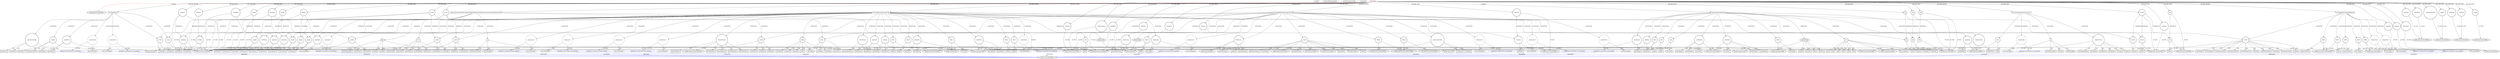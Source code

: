 digraph {
baseInfo[graphId=4923,category="extension_graph",isAnonymous=false,possibleRelation=true]
frameworkRelatedTypesInfo[0="javafx.application.Application"]
possibleCollaborationsInfo[0="4923~CLIENT_METHOD_DECLARATION-INSTANTIATION-~javafx.application.Application ~javafx.event.EventHandler ~false~true"]
locationInfo[projectName="zvakanaka-bitbit",filePath="/zvakanaka-bitbit/bitbit-master/src/bitbit/BitBit.java",contextSignature="BitBit",graphId="4923"]
0[label="bitbit.BitBit",vertexType="ROOT_CLIENT_CLASS_DECLARATION",isFrameworkType=false,color=red]
1[label="javafx.application.Application",vertexType="FRAMEWORK_CLASS_TYPE",isFrameworkType=true,peripheries=2]
2[label="clearAll",vertexType="FIELD_DECLARATION",isFrameworkType=true,peripheries=2,shape=circle]
3[label="javafx.scene.control.MenuItem",vertexType="FRAMEWORK_CLASS_TYPE",isFrameworkType=true,peripheries=2]
4[label="colorBlocks",vertexType="FIELD_DECLARATION",isFrameworkType=true,peripheries=2,shape=circle]
5[label="javafx.scene.control.ListView",vertexType="FRAMEWORK_CLASS_TYPE",isFrameworkType=true,peripheries=2]
6[label="colorFlow",vertexType="FIELD_DECLARATION",isFrameworkType=true,peripheries=2,shape=circle]
7[label="javafx.scene.layout.FlowPane",vertexType="FRAMEWORK_CLASS_TYPE",isFrameworkType=true,peripheries=2]
8[label="colorSPane",vertexType="FIELD_DECLARATION",isFrameworkType=true,peripheries=2,shape=circle]
9[label="javafx.scene.control.ScrollPane",vertexType="FRAMEWORK_CLASS_TYPE",isFrameworkType=true,peripheries=2]
10[label="colorsList",vertexType="FIELD_DECLARATION",isFrameworkType=true,peripheries=2,shape=circle]
11[label="javafx.collections.ObservableList",vertexType="FRAMEWORK_INTERFACE_TYPE",isFrameworkType=true,peripheries=2]
12[label="edit",vertexType="FIELD_DECLARATION",isFrameworkType=true,peripheries=2,shape=circle]
13[label="javafx.scene.control.Menu",vertexType="FRAMEWORK_CLASS_TYPE",isFrameworkType=true,peripheries=2]
14[label="exitApp",vertexType="FIELD_DECLARATION",isFrameworkType=true,peripheries=2,shape=circle]
16[label="file",vertexType="FIELD_DECLARATION",isFrameworkType=true,peripheries=2,shape=circle]
18[label="generateColorTable",vertexType="FIELD_DECLARATION",isFrameworkType=true,peripheries=2,shape=circle]
19[label="javafx.scene.control.Button",vertexType="FRAMEWORK_CLASS_TYPE",isFrameworkType=true,peripheries=2]
20[label="help",vertexType="FIELD_DECLARATION",isFrameworkType=true,peripheries=2,shape=circle]
22[label="imageCtLbl",vertexType="FIELD_DECLARATION",isFrameworkType=true,peripheries=2,shape=circle]
23[label="javafx.scene.control.Label",vertexType="FRAMEWORK_CLASS_TYPE",isFrameworkType=true,peripheries=2]
24[label="imageView",vertexType="FIELD_DECLARATION",isFrameworkType=true,peripheries=2,shape=circle]
25[label="javafx.scene.layout.VBox",vertexType="FRAMEWORK_CLASS_TYPE",isFrameworkType=true,peripheries=2]
26[label="listView",vertexType="FIELD_DECLARATION",isFrameworkType=true,peripheries=2,shape=circle]
28[label="mainMenu",vertexType="FIELD_DECLARATION",isFrameworkType=true,peripheries=2,shape=circle]
29[label="javafx.scene.control.MenuBar",vertexType="FRAMEWORK_CLASS_TYPE",isFrameworkType=true,peripheries=2]
30[label="openFile",vertexType="FIELD_DECLARATION",isFrameworkType=true,peripheries=2,shape=circle]
32[label="openFolder",vertexType="FIELD_DECLARATION",isFrameworkType=true,peripheries=2,shape=circle]
34[label="rightPane",vertexType="FIELD_DECLARATION",isFrameworkType=true,peripheries=2,shape=circle]
36[label="root",vertexType="FIELD_DECLARATION",isFrameworkType=true,peripheries=2,shape=circle]
37[label="javafx.scene.layout.BorderPane",vertexType="FRAMEWORK_CLASS_TYPE",isFrameworkType=true,peripheries=2]
38[label="saveAll",vertexType="FIELD_DECLARATION",isFrameworkType=true,peripheries=2,shape=circle]
40[label="saveAs",vertexType="FIELD_DECLARATION",isFrameworkType=true,peripheries=2,shape=circle]
42[label="showHelp",vertexType="FIELD_DECLARATION",isFrameworkType=true,peripheries=2,shape=circle]
44[label="swapBtn",vertexType="FIELD_DECLARATION",isFrameworkType=true,peripheries=2,shape=circle]
46[label="swapColorsFlow",vertexType="FIELD_DECLARATION",isFrameworkType=true,peripheries=2,shape=circle]
48[label="swapMenu",vertexType="FIELD_DECLARATION",isFrameworkType=true,peripheries=2,shape=circle]
50[label="swapSpots",vertexType="FIELD_DECLARATION",isFrameworkType=true,peripheries=2,shape=circle]
52[label="thumbsList",vertexType="FIELD_DECLARATION",isFrameworkType=true,peripheries=2,shape=circle]
54[label="toolBar",vertexType="FIELD_DECLARATION",isFrameworkType=true,peripheries=2,shape=circle]
55[label="javafx.scene.control.ToolBar",vertexType="FRAMEWORK_CLASS_TYPE",isFrameworkType=true,peripheries=2]
56[label="topContainer",vertexType="FIELD_DECLARATION",isFrameworkType=true,peripheries=2,shape=circle]
58[label="unifiedFlow",vertexType="FIELD_DECLARATION",isFrameworkType=true,peripheries=2,shape=circle]
60[label="unifiedLbl",vertexType="FIELD_DECLARATION",isFrameworkType=true,peripheries=2,shape=circle]
62[label="unifiedSPane",vertexType="FIELD_DECLARATION",isFrameworkType=true,peripheries=2,shape=circle]
64[label="visitWebsite",vertexType="FIELD_DECLARATION",isFrameworkType=true,peripheries=2,shape=circle]
66[label="void start(javafx.stage.Stage)",vertexType="OVERRIDING_METHOD_DECLARATION",isFrameworkType=false,shape=box]
67[label="primaryStage",vertexType="PARAMETER_DECLARATION",isFrameworkType=true,peripheries=2]
68[label="javafx.stage.Stage",vertexType="FRAMEWORK_CLASS_TYPE",isFrameworkType=true,peripheries=2]
70[label="grid",vertexType="VARIABLE_EXPRESION",isFrameworkType=true,peripheries=2,shape=circle]
71[label="javafx.scene.layout.GridPane",vertexType="FRAMEWORK_CLASS_TYPE",isFrameworkType=true,peripheries=2]
69[label="new GridPane()",vertexType="CONSTRUCTOR_CALL",isFrameworkType=true,peripheries=2]
73[label="scene",vertexType="VARIABLE_EXPRESION",isFrameworkType=true,peripheries=2,shape=circle]
74[label="javafx.scene.Scene",vertexType="FRAMEWORK_CLASS_TYPE",isFrameworkType=true,peripheries=2]
72[label="new Scene()",vertexType="CONSTRUCTOR_CALL",isFrameworkType=true,peripheries=2]
75[label="VAR2",vertexType="VARIABLE_EXPRESION",isFrameworkType=true,peripheries=2,shape=circle]
76[label="addAll()",vertexType="INSIDE_CALL",isFrameworkType=true,peripheries=2,shape=box]
78[label="topContainer",vertexType="VARIABLE_EXPRESION",isFrameworkType=true,peripheries=2,shape=circle]
80[label="javafx.scene.layout.Pane",vertexType="FRAMEWORK_CLASS_TYPE",isFrameworkType=true,peripheries=2]
79[label="getChildren()",vertexType="INSIDE_CALL",isFrameworkType=true,peripheries=2,shape=box]
81[label="root",vertexType="VARIABLE_EXPRESION",isFrameworkType=true,peripheries=2,shape=circle]
82[label="setTop()",vertexType="INSIDE_CALL",isFrameworkType=true,peripheries=2,shape=box]
84[label="imageView",vertexType="VARIABLE_EXPRESION",isFrameworkType=true,peripheries=2,shape=circle]
86[label="javafx.scene.layout.Region",vertexType="FRAMEWORK_CLASS_TYPE",isFrameworkType=true,peripheries=2]
85[label="setMinWidth()",vertexType="INSIDE_CALL",isFrameworkType=true,peripheries=2,shape=box]
87[label="colorSPane",vertexType="VARIABLE_EXPRESION",isFrameworkType=true,peripheries=2,shape=circle]
89[label="javafx.scene.control.Control",vertexType="FRAMEWORK_CLASS_TYPE",isFrameworkType=true,peripheries=2]
88[label="setMaxHeight()",vertexType="INSIDE_CALL",isFrameworkType=true,peripheries=2,shape=box]
90[label="unifiedSPane",vertexType="VARIABLE_EXPRESION",isFrameworkType=true,peripheries=2,shape=circle]
91[label="setMaxHeight()",vertexType="INSIDE_CALL",isFrameworkType=true,peripheries=2,shape=box]
94[label="setMinHeight()",vertexType="INSIDE_CALL",isFrameworkType=true,peripheries=2,shape=box]
96[label="setMinHeight()",vertexType="INSIDE_CALL",isFrameworkType=true,peripheries=2,shape=box]
98[label="setContent()",vertexType="INSIDE_CALL",isFrameworkType=true,peripheries=2,shape=box]
100[label="setContent()",vertexType="INSIDE_CALL",isFrameworkType=true,peripheries=2,shape=box]
101[label="VAR12",vertexType="VARIABLE_EXPRESION",isFrameworkType=true,peripheries=2,shape=circle]
102[label="addAll()",vertexType="INSIDE_CALL",isFrameworkType=true,peripheries=2,shape=box]
104[label="rightPane",vertexType="VARIABLE_EXPRESION",isFrameworkType=true,peripheries=2,shape=circle]
105[label="getChildren()",vertexType="INSIDE_CALL",isFrameworkType=true,peripheries=2,shape=box]
107[label="swapColorsFlow",vertexType="VARIABLE_EXPRESION",isFrameworkType=true,peripheries=2,shape=circle]
108[label="setMaxWidth()",vertexType="INSIDE_CALL",isFrameworkType=true,peripheries=2,shape=box]
111[label="add()",vertexType="INSIDE_CALL",isFrameworkType=true,peripheries=2,shape=box]
113[label="add()",vertexType="INSIDE_CALL",isFrameworkType=true,peripheries=2,shape=box]
115[label="add()",vertexType="INSIDE_CALL",isFrameworkType=true,peripheries=2,shape=box]
117[label="add()",vertexType="INSIDE_CALL",isFrameworkType=true,peripheries=2,shape=box]
119[label="add()",vertexType="INSIDE_CALL",isFrameworkType=true,peripheries=2,shape=box]
121[label="add()",vertexType="INSIDE_CALL",isFrameworkType=true,peripheries=2,shape=box]
123[label="add()",vertexType="INSIDE_CALL",isFrameworkType=true,peripheries=2,shape=box]
125[label="setTitle()",vertexType="INSIDE_CALL",isFrameworkType=true,peripheries=2,shape=box]
127[label="setScene()",vertexType="INSIDE_CALL",isFrameworkType=true,peripheries=2,shape=box]
129[label="show()",vertexType="INSIDE_CALL",isFrameworkType=true,peripheries=2,shape=box]
131[label="getIcons()",vertexType="INSIDE_CALL",isFrameworkType=true,peripheries=2,shape=box]
133[label="VAR26",vertexType="VARIABLE_EXPRESION",isFrameworkType=true,peripheries=2,shape=circle]
134[label="javafx.scene.image.Image",vertexType="FRAMEWORK_CLASS_TYPE",isFrameworkType=true,peripheries=2]
132[label="new Image()",vertexType="CONSTRUCTOR_CALL",isFrameworkType=true,peripheries=2]
147[label="javafx.scene.layout.FlowPane setupColorTableView(bitbit.ColorTable,javafx.scene.layout.FlowPane,boolean)",vertexType="CLIENT_METHOD_DECLARATION",isFrameworkType=false,shape=box]
149[label="flow",vertexType="PARAMETER_DECLARATION",isFrameworkType=true,peripheries=2]
151[label="flow",vertexType="VARIABLE_EXPRESION",isFrameworkType=true,peripheries=2,shape=circle]
152[label="getChildren()",vertexType="INSIDE_CALL",isFrameworkType=true,peripheries=2,shape=box]
155[label="getChildren()",vertexType="INSIDE_CALL",isFrameworkType=true,peripheries=2,shape=box]
157[label="setVgap()",vertexType="INSIDE_CALL",isFrameworkType=true,peripheries=2,shape=box]
159[label="setHgap()",vertexType="INSIDE_CALL",isFrameworkType=true,peripheries=2,shape=box]
161[label="setMinWidth()",vertexType="INSIDE_CALL",isFrameworkType=true,peripheries=2,shape=box]
163[label="setPrefWrapLength()",vertexType="INSIDE_CALL",isFrameworkType=true,peripheries=2,shape=box]
165[label="getMinWidth()",vertexType="INSIDE_CALL",isFrameworkType=true,peripheries=2,shape=box]
166[label="Color",vertexType="VARIABLE_EXPRESION",isFrameworkType=true,peripheries=2,shape=circle]
168[label="javafx.scene.paint.Color",vertexType="FRAMEWORK_CLASS_TYPE",isFrameworkType=true,peripheries=2]
167[label="rgb()",vertexType="INSIDE_CALL",isFrameworkType=true,peripheries=2,shape=box]
170[label="r",vertexType="VARIABLE_EXPRESION",isFrameworkType=true,peripheries=2,shape=circle]
171[label="javafx.scene.shape.Rectangle",vertexType="FRAMEWORK_CLASS_TYPE",isFrameworkType=true,peripheries=2]
169[label="new Rectangle()",vertexType="CONSTRUCTOR_CALL",isFrameworkType=true,peripheries=2]
173[label="setOnMouseClicked()",vertexType="INSIDE_CALL",isFrameworkType=true,peripheries=2,shape=box]
175[label="anonymous41",vertexType="VARIABLE_EXPRESION",isFrameworkType=false,shape=circle]
176[label="REFERENCE_ANONYMOUS_DECLARATION",vertexType="REFERENCE_ANONYMOUS_DECLARATION",isFrameworkType=false,color=blue]
177[label="javafx.event.EventHandler",vertexType="FRAMEWORK_INTERFACE_TYPE",isFrameworkType=true,peripheries=2]
174[label="new EventHandler()",vertexType="CONSTRUCTOR_CALL",isFrameworkType=false]
178[label="swapBtn",vertexType="VARIABLE_EXPRESION",isFrameworkType=true,peripheries=2,shape=circle]
180[label="javafx.scene.Node",vertexType="FRAMEWORK_CLASS_TYPE",isFrameworkType=true,peripheries=2]
179[label="setDisable()",vertexType="INSIDE_CALL",isFrameworkType=true,peripheries=2,shape=box]
181[label="swapMenu",vertexType="VARIABLE_EXPRESION",isFrameworkType=true,peripheries=2,shape=circle]
182[label="setDisable()",vertexType="INSIDE_CALL",isFrameworkType=true,peripheries=2,shape=box]
185[label="getChildren()",vertexType="INSIDE_CALL",isFrameworkType=true,peripheries=2,shape=box]
186[label="void setupButtons()",vertexType="CLIENT_METHOD_DECLARATION",isFrameworkType=false,shape=box]
187[label="swapBtn",vertexType="VARIABLE_EXPRESION",isFrameworkType=true,peripheries=2,shape=circle]
188[label="setOnMouseClicked()",vertexType="INSIDE_CALL",isFrameworkType=true,peripheries=2,shape=box]
191[label="anonymous46",vertexType="VARIABLE_EXPRESION",isFrameworkType=false,shape=circle]
192[label="REFERENCE_ANONYMOUS_DECLARATION",vertexType="REFERENCE_ANONYMOUS_DECLARATION",isFrameworkType=false,color=blue]
190[label="new EventHandler()",vertexType="CONSTRUCTOR_CALL",isFrameworkType=false]
194[label="generateColorTable",vertexType="VARIABLE_EXPRESION",isFrameworkType=true,peripheries=2,shape=circle]
195[label="setDisable()",vertexType="INSIDE_CALL",isFrameworkType=true,peripheries=2,shape=box]
198[label="setDisable()",vertexType="INSIDE_CALL",isFrameworkType=true,peripheries=2,shape=box]
200[label="setOnAction()",vertexType="INSIDE_CALL",isFrameworkType=true,peripheries=2,shape=box]
202[label="anonymous50",vertexType="VARIABLE_EXPRESION",isFrameworkType=false,shape=circle]
203[label="REFERENCE_ANONYMOUS_DECLARATION",vertexType="REFERENCE_ANONYMOUS_DECLARATION",isFrameworkType=false,color=blue]
201[label="new EventHandler()",vertexType="CONSTRUCTOR_CALL",isFrameworkType=false]
205[label="unifiedFlow",vertexType="VARIABLE_EXPRESION",isFrameworkType=true,peripheries=2,shape=circle]
206[label="getChildren()",vertexType="INSIDE_CALL",isFrameworkType=true,peripheries=2,shape=box]
209[label="getChildren()",vertexType="INSIDE_CALL",isFrameworkType=true,peripheries=2,shape=box]
210[label="saveAll",vertexType="VARIABLE_EXPRESION",isFrameworkType=true,peripheries=2,shape=circle]
211[label="setDisable()",vertexType="INSIDE_CALL",isFrameworkType=true,peripheries=2,shape=box]
213[label="saveAs",vertexType="VARIABLE_EXPRESION",isFrameworkType=true,peripheries=2,shape=circle]
214[label="setDisable()",vertexType="INSIDE_CALL",isFrameworkType=true,peripheries=2,shape=box]
216[label="void updateFileListView(bitbit.Bitmap)",vertexType="CLIENT_METHOD_DECLARATION",isFrameworkType=false,shape=box]
217[label="listView",vertexType="VARIABLE_EXPRESION",isFrameworkType=true,peripheries=2,shape=circle]
218[label="setItems()",vertexType="INSIDE_CALL",isFrameworkType=true,peripheries=2,shape=box]
221[label="setPrefWidth()",vertexType="INSIDE_CALL",isFrameworkType=true,peripheries=2,shape=box]
223[label="setPrefHeight()",vertexType="INSIDE_CALL",isFrameworkType=true,peripheries=2,shape=box]
225[label="setOnMouseClicked()",vertexType="INSIDE_CALL",isFrameworkType=true,peripheries=2,shape=box]
227[label="anonymous59",vertexType="VARIABLE_EXPRESION",isFrameworkType=false,shape=circle]
228[label="REFERENCE_ANONYMOUS_DECLARATION",vertexType="REFERENCE_ANONYMOUS_DECLARATION",isFrameworkType=false,color=blue]
226[label="new EventHandler()",vertexType="CONSTRUCTOR_CALL",isFrameworkType=false]
230[label="VAR60",vertexType="VARIABLE_EXPRESION",isFrameworkType=true,peripheries=2,shape=circle]
232[label="javafx.scene.control.SelectionModel",vertexType="FRAMEWORK_CLASS_TYPE",isFrameworkType=true,peripheries=2]
231[label="getSelectedItem()",vertexType="INSIDE_CALL",isFrameworkType=true,peripheries=2,shape=box]
234[label="getSelectionModel()",vertexType="INSIDE_CALL",isFrameworkType=true,peripheries=2,shape=box]
236[label="setOnMouseEntered()",vertexType="INSIDE_CALL",isFrameworkType=true,peripheries=2,shape=box]
238[label="anonymous63",vertexType="VARIABLE_EXPRESION",isFrameworkType=false,shape=circle]
239[label="REFERENCE_ANONYMOUS_DECLARATION",vertexType="REFERENCE_ANONYMOUS_DECLARATION",isFrameworkType=false,color=blue]
237[label="new EventHandler()",vertexType="CONSTRUCTOR_CALL",isFrameworkType=false]
242[label="setTooltip()",vertexType="INSIDE_CALL",isFrameworkType=true,peripheries=2,shape=box]
244[label="VAR65",vertexType="VARIABLE_EXPRESION",isFrameworkType=true,peripheries=2,shape=circle]
245[label="javafx.scene.control.Tooltip",vertexType="FRAMEWORK_CLASS_TYPE",isFrameworkType=true,peripheries=2]
243[label="new Tooltip()",vertexType="CONSTRUCTOR_CALL",isFrameworkType=true,peripheries=2]
246[label="VAR66",vertexType="VARIABLE_EXPRESION",isFrameworkType=true,peripheries=2,shape=circle]
247[label="getSelectedItem()",vertexType="INSIDE_CALL",isFrameworkType=true,peripheries=2,shape=box]
250[label="getSelectionModel()",vertexType="INSIDE_CALL",isFrameworkType=true,peripheries=2,shape=box]
252[label="setTooltip()",vertexType="INSIDE_CALL",isFrameworkType=true,peripheries=2,shape=box]
254[label="VAR69",vertexType="VARIABLE_EXPRESION",isFrameworkType=true,peripheries=2,shape=circle]
253[label="new Tooltip()",vertexType="CONSTRUCTOR_CALL",isFrameworkType=true,peripheries=2]
256[label="VAR70",vertexType="VARIABLE_EXPRESION",isFrameworkType=true,peripheries=2,shape=circle]
257[label="select()",vertexType="INSIDE_CALL",isFrameworkType=true,peripheries=2,shape=box]
260[label="getSelectionModel()",vertexType="INSIDE_CALL",isFrameworkType=true,peripheries=2,shape=box]
261[label="void setupSwapColorsFlow(java.util.List)",vertexType="CLIENT_METHOD_DECLARATION",isFrameworkType=false,shape=box]
262[label="swapColorsFlow",vertexType="VARIABLE_EXPRESION",isFrameworkType=true,peripheries=2,shape=circle]
263[label="getChildren()",vertexType="INSIDE_CALL",isFrameworkType=true,peripheries=2,shape=box]
266[label="getChildren()",vertexType="INSIDE_CALL",isFrameworkType=true,peripheries=2,shape=box]
268[label="setVgap()",vertexType="INSIDE_CALL",isFrameworkType=true,peripheries=2,shape=box]
270[label="setHgap()",vertexType="INSIDE_CALL",isFrameworkType=true,peripheries=2,shape=box]
272[label="setPrefWrapLength()",vertexType="INSIDE_CALL",isFrameworkType=true,peripheries=2,shape=box]
273[label="Color",vertexType="VARIABLE_EXPRESION",isFrameworkType=true,peripheries=2,shape=circle]
274[label="rgb()",vertexType="INSIDE_CALL",isFrameworkType=true,peripheries=2,shape=box]
277[label="r",vertexType="VARIABLE_EXPRESION",isFrameworkType=true,peripheries=2,shape=circle]
276[label="new Rectangle()",vertexType="CONSTRUCTOR_CALL",isFrameworkType=true,peripheries=2]
280[label="setOnMouseClicked()",vertexType="INSIDE_CALL",isFrameworkType=true,peripheries=2,shape=box]
282[label="anonymous80",vertexType="VARIABLE_EXPRESION",isFrameworkType=false,shape=circle]
283[label="REFERENCE_ANONYMOUS_DECLARATION",vertexType="REFERENCE_ANONYMOUS_DECLARATION",isFrameworkType=false,color=blue]
281[label="new EventHandler()",vertexType="CONSTRUCTOR_CALL",isFrameworkType=false]
286[label="toString()",vertexType="INSIDE_CALL",isFrameworkType=true,peripheries=2,shape=box]
288[label="getChildren()",vertexType="INSIDE_CALL",isFrameworkType=true,peripheries=2,shape=box]
289[label="void setupMenus(javafx.stage.Stage)",vertexType="CLIENT_METHOD_DECLARATION",isFrameworkType=false,shape=box]
290[label="primaryStage",vertexType="PARAMETER_DECLARATION",isFrameworkType=true,peripheries=2]
292[label="openFile",vertexType="VARIABLE_EXPRESION",isFrameworkType=true,peripheries=2,shape=circle]
293[label="setAccelerator()",vertexType="INSIDE_CALL",isFrameworkType=true,peripheries=2,shape=box]
295[label="KeyCombination",vertexType="VARIABLE_EXPRESION",isFrameworkType=true,peripheries=2,shape=circle]
297[label="javafx.scene.input.KeyCombination",vertexType="FRAMEWORK_CLASS_TYPE",isFrameworkType=true,peripheries=2]
296[label="keyCombination()",vertexType="INSIDE_CALL",isFrameworkType=true,peripheries=2,shape=box]
298[label="openFolder",vertexType="VARIABLE_EXPRESION",isFrameworkType=true,peripheries=2,shape=circle]
299[label="setAccelerator()",vertexType="INSIDE_CALL",isFrameworkType=true,peripheries=2,shape=box]
302[label="keyCombination()",vertexType="INSIDE_CALL",isFrameworkType=true,peripheries=2,shape=box]
303[label="saveAs",vertexType="VARIABLE_EXPRESION",isFrameworkType=true,peripheries=2,shape=circle]
304[label="setAccelerator()",vertexType="INSIDE_CALL",isFrameworkType=true,peripheries=2,shape=box]
307[label="keyCombination()",vertexType="INSIDE_CALL",isFrameworkType=true,peripheries=2,shape=box]
308[label="saveAll",vertexType="VARIABLE_EXPRESION",isFrameworkType=true,peripheries=2,shape=circle]
309[label="setAccelerator()",vertexType="INSIDE_CALL",isFrameworkType=true,peripheries=2,shape=box]
312[label="keyCombination()",vertexType="INSIDE_CALL",isFrameworkType=true,peripheries=2,shape=box]
313[label="exitApp",vertexType="VARIABLE_EXPRESION",isFrameworkType=true,peripheries=2,shape=circle]
314[label="setAccelerator()",vertexType="INSIDE_CALL",isFrameworkType=true,peripheries=2,shape=box]
317[label="keyCombination()",vertexType="INSIDE_CALL",isFrameworkType=true,peripheries=2,shape=box]
318[label="VAR93",vertexType="VARIABLE_EXPRESION",isFrameworkType=true,peripheries=2,shape=circle]
319[label="addAll()",vertexType="INSIDE_CALL",isFrameworkType=true,peripheries=2,shape=box]
321[label="file",vertexType="VARIABLE_EXPRESION",isFrameworkType=true,peripheries=2,shape=circle]
322[label="getItems()",vertexType="INSIDE_CALL",isFrameworkType=true,peripheries=2,shape=box]
325[label="setDisable()",vertexType="INSIDE_CALL",isFrameworkType=true,peripheries=2,shape=box]
327[label="setDisable()",vertexType="INSIDE_CALL",isFrameworkType=true,peripheries=2,shape=box]
328[label="swapMenu",vertexType="VARIABLE_EXPRESION",isFrameworkType=true,peripheries=2,shape=circle]
329[label="setDisable()",vertexType="INSIDE_CALL",isFrameworkType=true,peripheries=2,shape=box]
332[label="setOnAction()",vertexType="INSIDE_CALL",isFrameworkType=true,peripheries=2,shape=box]
334[label="anonymous99",vertexType="VARIABLE_EXPRESION",isFrameworkType=false,shape=circle]
335[label="REFERENCE_ANONYMOUS_DECLARATION",vertexType="REFERENCE_ANONYMOUS_DECLARATION",isFrameworkType=false,color=blue]
333[label="new EventHandler()",vertexType="CONSTRUCTOR_CALL",isFrameworkType=false]
337[label="clearAll",vertexType="VARIABLE_EXPRESION",isFrameworkType=true,peripheries=2,shape=circle]
338[label="setOnAction()",vertexType="INSIDE_CALL",isFrameworkType=true,peripheries=2,shape=box]
341[label="anonymous101",vertexType="VARIABLE_EXPRESION",isFrameworkType=false,shape=circle]
342[label="REFERENCE_ANONYMOUS_DECLARATION",vertexType="REFERENCE_ANONYMOUS_DECLARATION",isFrameworkType=false,color=blue]
340[label="new EventHandler()",vertexType="CONSTRUCTOR_CALL",isFrameworkType=false]
344[label="imageView",vertexType="VARIABLE_EXPRESION",isFrameworkType=true,peripheries=2,shape=circle]
345[label="getChildren()",vertexType="INSIDE_CALL",isFrameworkType=true,peripheries=2,shape=box]
348[label="getChildren()",vertexType="INSIDE_CALL",isFrameworkType=true,peripheries=2,shape=box]
349[label="colorFlow",vertexType="VARIABLE_EXPRESION",isFrameworkType=true,peripheries=2,shape=circle]
350[label="getChildren()",vertexType="INSIDE_CALL",isFrameworkType=true,peripheries=2,shape=box]
353[label="getChildren()",vertexType="INSIDE_CALL",isFrameworkType=true,peripheries=2,shape=box]
354[label="unifiedFlow",vertexType="VARIABLE_EXPRESION",isFrameworkType=true,peripheries=2,shape=circle]
355[label="getChildren()",vertexType="INSIDE_CALL",isFrameworkType=true,peripheries=2,shape=box]
358[label="getChildren()",vertexType="INSIDE_CALL",isFrameworkType=true,peripheries=2,shape=box]
359[label="FXCollections",vertexType="VARIABLE_EXPRESION",isFrameworkType=true,peripheries=2,shape=circle]
361[label="javafx.collections.FXCollections",vertexType="FRAMEWORK_CLASS_TYPE",isFrameworkType=true,peripheries=2]
360[label="observableArrayList()",vertexType="INSIDE_CALL",isFrameworkType=true,peripheries=2,shape=box]
362[label="listView",vertexType="VARIABLE_EXPRESION",isFrameworkType=true,peripheries=2,shape=circle]
363[label="setItems()",vertexType="INSIDE_CALL",isFrameworkType=true,peripheries=2,shape=box]
366[label="setOnAction()",vertexType="INSIDE_CALL",isFrameworkType=true,peripheries=2,shape=box]
368[label="anonymous111",vertexType="VARIABLE_EXPRESION",isFrameworkType=false,shape=circle]
369[label="REFERENCE_ANONYMOUS_DECLARATION",vertexType="REFERENCE_ANONYMOUS_DECLARATION",isFrameworkType=false,color=blue]
367[label="new EventHandler()",vertexType="CONSTRUCTOR_CALL",isFrameworkType=false]
371[label="visitWebsite",vertexType="VARIABLE_EXPRESION",isFrameworkType=true,peripheries=2,shape=circle]
372[label="setOnAction()",vertexType="INSIDE_CALL",isFrameworkType=true,peripheries=2,shape=box]
375[label="anonymous113",vertexType="VARIABLE_EXPRESION",isFrameworkType=false,shape=circle]
376[label="REFERENCE_ANONYMOUS_DECLARATION",vertexType="REFERENCE_ANONYMOUS_DECLARATION",isFrameworkType=false,color=blue]
374[label="new EventHandler()",vertexType="CONSTRUCTOR_CALL",isFrameworkType=false]
378[label="showHelp",vertexType="VARIABLE_EXPRESION",isFrameworkType=true,peripheries=2,shape=circle]
379[label="setOnAction()",vertexType="INSIDE_CALL",isFrameworkType=true,peripheries=2,shape=box]
382[label="anonymous115",vertexType="VARIABLE_EXPRESION",isFrameworkType=false,shape=circle]
383[label="REFERENCE_ANONYMOUS_DECLARATION",vertexType="REFERENCE_ANONYMOUS_DECLARATION",isFrameworkType=false,color=blue]
381[label="new EventHandler()",vertexType="CONSTRUCTOR_CALL",isFrameworkType=false]
386[label="dialog",vertexType="VARIABLE_EXPRESION",isFrameworkType=true,peripheries=2,shape=circle]
385[label="new Stage()",vertexType="CONSTRUCTOR_CALL",isFrameworkType=true,peripheries=2]
389[label="initModality()",vertexType="INSIDE_CALL",isFrameworkType=true,peripheries=2,shape=box]
391[label="initOwner()",vertexType="INSIDE_CALL",isFrameworkType=true,peripheries=2,shape=box]
393[label="dialogVbox",vertexType="VARIABLE_EXPRESION",isFrameworkType=true,peripheries=2,shape=circle]
392[label="new VBox()",vertexType="CONSTRUCTOR_CALL",isFrameworkType=true,peripheries=2]
396[label="getChildren()",vertexType="INSIDE_CALL",isFrameworkType=true,peripheries=2,shape=box]
398[label="VAR121",vertexType="VARIABLE_EXPRESION",isFrameworkType=true,peripheries=2,shape=circle]
399[label="javafx.scene.text.Text",vertexType="FRAMEWORK_CLASS_TYPE",isFrameworkType=true,peripheries=2]
397[label="new Text()",vertexType="CONSTRUCTOR_CALL",isFrameworkType=true,peripheries=2]
401[label="dialogScene",vertexType="VARIABLE_EXPRESION",isFrameworkType=true,peripheries=2,shape=circle]
400[label="new Scene()",vertexType="CONSTRUCTOR_CALL",isFrameworkType=true,peripheries=2]
404[label="setScene()",vertexType="INSIDE_CALL",isFrameworkType=true,peripheries=2,shape=box]
406[label="show()",vertexType="INSIDE_CALL",isFrameworkType=true,peripheries=2,shape=box]
407[label="VAR125",vertexType="VARIABLE_EXPRESION",isFrameworkType=true,peripheries=2,shape=circle]
408[label="addAll()",vertexType="INSIDE_CALL",isFrameworkType=true,peripheries=2,shape=box]
410[label="edit",vertexType="VARIABLE_EXPRESION",isFrameworkType=true,peripheries=2,shape=circle]
411[label="getItems()",vertexType="INSIDE_CALL",isFrameworkType=true,peripheries=2,shape=box]
413[label="VAR127",vertexType="VARIABLE_EXPRESION",isFrameworkType=true,peripheries=2,shape=circle]
414[label="addAll()",vertexType="INSIDE_CALL",isFrameworkType=true,peripheries=2,shape=box]
416[label="help",vertexType="VARIABLE_EXPRESION",isFrameworkType=true,peripheries=2,shape=circle]
417[label="getItems()",vertexType="INSIDE_CALL",isFrameworkType=true,peripheries=2,shape=box]
419[label="VAR129",vertexType="VARIABLE_EXPRESION",isFrameworkType=true,peripheries=2,shape=circle]
420[label="addAll()",vertexType="INSIDE_CALL",isFrameworkType=true,peripheries=2,shape=box]
422[label="mainMenu",vertexType="VARIABLE_EXPRESION",isFrameworkType=true,peripheries=2,shape=circle]
423[label="getMenus()",vertexType="INSIDE_CALL",isFrameworkType=true,peripheries=2,shape=box]
425[label="void setupFileBoxes(javafx.stage.Stage)",vertexType="CLIENT_METHOD_DECLARATION",isFrameworkType=false,shape=box]
426[label="primaryStage",vertexType="PARAMETER_DECLARATION",isFrameworkType=true,peripheries=2]
428[label="saveAs",vertexType="VARIABLE_EXPRESION",isFrameworkType=true,peripheries=2,shape=circle]
429[label="setOnAction()",vertexType="INSIDE_CALL",isFrameworkType=true,peripheries=2,shape=box]
432[label="anonymous132",vertexType="VARIABLE_EXPRESION",isFrameworkType=false,shape=circle]
433[label="REFERENCE_ANONYMOUS_DECLARATION",vertexType="REFERENCE_ANONYMOUS_DECLARATION",isFrameworkType=false,color=blue]
431[label="new EventHandler()",vertexType="CONSTRUCTOR_CALL",isFrameworkType=false]
436[label="fileChooser1",vertexType="VARIABLE_EXPRESION",isFrameworkType=true,peripheries=2,shape=circle]
437[label="javafx.stage.FileChooser",vertexType="FRAMEWORK_CLASS_TYPE",isFrameworkType=true,peripheries=2]
435[label="new FileChooser()",vertexType="CONSTRUCTOR_CALL",isFrameworkType=true,peripheries=2]
439[label="setTitle()",vertexType="INSIDE_CALL",isFrameworkType=true,peripheries=2,shape=box]
441[label="showSaveDialog()",vertexType="INSIDE_CALL",isFrameworkType=true,peripheries=2,shape=box]
442[label="saveAll",vertexType="VARIABLE_EXPRESION",isFrameworkType=true,peripheries=2,shape=circle]
443[label="setOnAction()",vertexType="INSIDE_CALL",isFrameworkType=true,peripheries=2,shape=box]
446[label="anonymous137",vertexType="VARIABLE_EXPRESION",isFrameworkType=false,shape=circle]
447[label="REFERENCE_ANONYMOUS_DECLARATION",vertexType="REFERENCE_ANONYMOUS_DECLARATION",isFrameworkType=false,color=blue]
445[label="new EventHandler()",vertexType="CONSTRUCTOR_CALL",isFrameworkType=false]
450[label="chooser",vertexType="VARIABLE_EXPRESION",isFrameworkType=true,peripheries=2,shape=circle]
451[label="javafx.stage.DirectoryChooser",vertexType="FRAMEWORK_CLASS_TYPE",isFrameworkType=true,peripheries=2]
449[label="new DirectoryChooser()",vertexType="CONSTRUCTOR_CALL",isFrameworkType=true,peripheries=2]
453[label="showDialog()",vertexType="INSIDE_CALL",isFrameworkType=true,peripheries=2,shape=box]
454[label="openFile",vertexType="VARIABLE_EXPRESION",isFrameworkType=true,peripheries=2,shape=circle]
455[label="setOnAction()",vertexType="INSIDE_CALL",isFrameworkType=true,peripheries=2,shape=box]
458[label="anonymous141",vertexType="VARIABLE_EXPRESION",isFrameworkType=false,shape=circle]
459[label="REFERENCE_ANONYMOUS_DECLARATION",vertexType="REFERENCE_ANONYMOUS_DECLARATION",isFrameworkType=false,color=blue]
457[label="new EventHandler()",vertexType="CONSTRUCTOR_CALL",isFrameworkType=false]
461[label="new FileChooser()",vertexType="CONSTRUCTOR_CALL",isFrameworkType=true,peripheries=2]
463[label="VAR143",vertexType="VARIABLE_EXPRESION",isFrameworkType=true,peripheries=2,shape=circle]
464[label="addAll()",vertexType="INSIDE_CALL",isFrameworkType=true,peripheries=2,shape=box]
467[label="getExtensionFilters()",vertexType="INSIDE_CALL",isFrameworkType=true,peripheries=2,shape=box]
469[label="VAR145",vertexType="VARIABLE_EXPRESION",isFrameworkType=true,peripheries=2,shape=circle]
470[label="javafx.stage.FileChooser.ExtensionFilter",vertexType="FRAMEWORK_CLASS_TYPE",isFrameworkType=true,peripheries=2]
468[label="new FileChooser.ExtensionFilter()",vertexType="CONSTRUCTOR_CALL",isFrameworkType=true,peripheries=2]
472[label="VAR146",vertexType="VARIABLE_EXPRESION",isFrameworkType=true,peripheries=2,shape=circle]
471[label="new FileChooser.ExtensionFilter()",vertexType="CONSTRUCTOR_CALL",isFrameworkType=true,peripheries=2]
475[label="showOpenDialog()",vertexType="INSIDE_CALL",isFrameworkType=true,peripheries=2,shape=box]
476[label="generateColorTable",vertexType="VARIABLE_EXPRESION",isFrameworkType=true,peripheries=2,shape=circle]
477[label="setDisable()",vertexType="INSIDE_CALL",isFrameworkType=true,peripheries=2,shape=box]
480[label="setDisable()",vertexType="INSIDE_CALL",isFrameworkType=true,peripheries=2,shape=box]
482[label="setDisable()",vertexType="INSIDE_CALL",isFrameworkType=true,peripheries=2,shape=box]
483[label="openFolder",vertexType="VARIABLE_EXPRESION",isFrameworkType=true,peripheries=2,shape=circle]
484[label="setOnAction()",vertexType="INSIDE_CALL",isFrameworkType=true,peripheries=2,shape=box]
487[label="anonymous152",vertexType="VARIABLE_EXPRESION",isFrameworkType=false,shape=circle]
488[label="REFERENCE_ANONYMOUS_DECLARATION",vertexType="REFERENCE_ANONYMOUS_DECLARATION",isFrameworkType=false,color=blue]
486[label="new EventHandler()",vertexType="CONSTRUCTOR_CALL",isFrameworkType=false]
490[label="new DirectoryChooser()",vertexType="CONSTRUCTOR_CALL",isFrameworkType=true,peripheries=2]
493[label="setTitle()",vertexType="INSIDE_CALL",isFrameworkType=true,peripheries=2,shape=box]
495[label="showDialog()",vertexType="INSIDE_CALL",isFrameworkType=true,peripheries=2,shape=box]
496[label="FXCollections",vertexType="VARIABLE_EXPRESION",isFrameworkType=true,peripheries=2,shape=circle]
497[label="observableArrayList()",vertexType="INSIDE_CALL",isFrameworkType=true,peripheries=2,shape=box]
499[label="listView",vertexType="VARIABLE_EXPRESION",isFrameworkType=true,peripheries=2,shape=circle]
500[label="setItems()",vertexType="INSIDE_CALL",isFrameworkType=true,peripheries=2,shape=box]
503[label="setDisable()",vertexType="INSIDE_CALL",isFrameworkType=true,peripheries=2,shape=box]
505[label="setDisable()",vertexType="INSIDE_CALL",isFrameworkType=true,peripheries=2,shape=box]
507[label="setDisable()",vertexType="INSIDE_CALL",isFrameworkType=true,peripheries=2,shape=box]
0->1[label="EXTEND",color=red]
0->2[label="DECLARE_FIELD"]
2->3[label="OF_TYPE"]
0->4[label="DECLARE_FIELD"]
4->5[label="OF_TYPE"]
0->6[label="DECLARE_FIELD"]
6->7[label="OF_TYPE"]
0->8[label="DECLARE_FIELD"]
8->9[label="OF_TYPE"]
0->10[label="DECLARE_FIELD"]
10->11[label="OF_TYPE"]
0->12[label="DECLARE_FIELD"]
12->13[label="OF_TYPE"]
0->14[label="DECLARE_FIELD"]
14->3[label="OF_TYPE"]
0->16[label="DECLARE_FIELD"]
16->13[label="OF_TYPE"]
0->18[label="DECLARE_FIELD"]
18->19[label="OF_TYPE"]
0->20[label="DECLARE_FIELD"]
20->13[label="OF_TYPE"]
0->22[label="DECLARE_FIELD"]
22->23[label="OF_TYPE"]
0->24[label="DECLARE_FIELD"]
24->25[label="OF_TYPE"]
0->26[label="DECLARE_FIELD"]
26->5[label="OF_TYPE"]
0->28[label="DECLARE_FIELD"]
28->29[label="OF_TYPE"]
0->30[label="DECLARE_FIELD"]
30->3[label="OF_TYPE"]
0->32[label="DECLARE_FIELD"]
32->3[label="OF_TYPE"]
0->34[label="DECLARE_FIELD"]
34->25[label="OF_TYPE"]
0->36[label="DECLARE_FIELD"]
36->37[label="OF_TYPE"]
0->38[label="DECLARE_FIELD"]
38->3[label="OF_TYPE"]
0->40[label="DECLARE_FIELD"]
40->3[label="OF_TYPE"]
0->42[label="DECLARE_FIELD"]
42->3[label="OF_TYPE"]
0->44[label="DECLARE_FIELD"]
44->19[label="OF_TYPE"]
0->46[label="DECLARE_FIELD"]
46->7[label="OF_TYPE"]
0->48[label="DECLARE_FIELD"]
48->3[label="OF_TYPE"]
0->50[label="DECLARE_FIELD"]
50->11[label="OF_TYPE"]
0->52[label="DECLARE_FIELD"]
52->11[label="OF_TYPE"]
0->54[label="DECLARE_FIELD"]
54->55[label="OF_TYPE"]
0->56[label="DECLARE_FIELD"]
56->25[label="OF_TYPE"]
0->58[label="DECLARE_FIELD"]
58->7[label="OF_TYPE"]
0->60[label="DECLARE_FIELD"]
60->23[label="OF_TYPE"]
0->62[label="DECLARE_FIELD"]
62->9[label="OF_TYPE"]
0->64[label="DECLARE_FIELD"]
64->3[label="OF_TYPE"]
0->66[label="OVERRIDE"]
67->68[label="OF_TYPE"]
66->67[label="PARAMETER"]
66->70[label="INSTANTIATE"]
70->71[label="OF_TYPE"]
70->69[label="CALL"]
66->73[label="INSTANTIATE"]
73->74[label="OF_TYPE"]
73->72[label="CALL"]
66->75[label="INSTANTIATE"]
75->11[label="OF_TYPE"]
75->76[label="CALL"]
66->78[label="INSTANTIATE"]
78->80[label="OF_TYPE"]
78->79[label="CALL"]
66->81[label="INSTANTIATE"]
36->81[label="REFERENCE"]
81->37[label="OF_TYPE"]
81->82[label="CALL"]
66->84[label="INSTANTIATE"]
84->86[label="OF_TYPE"]
84->85[label="CALL"]
66->87[label="INSTANTIATE"]
87->89[label="OF_TYPE"]
87->88[label="CALL"]
66->90[label="INSTANTIATE"]
90->89[label="OF_TYPE"]
90->91[label="CALL"]
87->94[label="CALL"]
90->96[label="CALL"]
87->98[label="CALL"]
90->100[label="CALL"]
66->101[label="INSTANTIATE"]
101->11[label="OF_TYPE"]
101->102[label="CALL"]
66->104[label="INSTANTIATE"]
104->80[label="OF_TYPE"]
104->105[label="CALL"]
66->107[label="INSTANTIATE"]
107->86[label="OF_TYPE"]
107->108[label="CALL"]
70->111[label="CALL"]
70->113[label="CALL"]
70->115[label="CALL"]
70->117[label="CALL"]
70->119[label="CALL"]
70->121[label="CALL"]
70->123[label="CALL"]
67->125[label="CALL"]
67->127[label="CALL"]
67->129[label="CALL"]
67->131[label="CALL"]
66->133[label="INSTANTIATE"]
133->134[label="OF_TYPE"]
133->132[label="CALL"]
0->147[label="DECLARE_METHOD"]
147->7[label="RETURN"]
149->7[label="OF_TYPE"]
147->149[label="PARAMETER"]
147->151[label="INSTANTIATE"]
151->80[label="OF_TYPE"]
151->152[label="CALL"]
151->155[label="CALL"]
149->157[label="CALL"]
149->159[label="CALL"]
151->161[label="CALL"]
149->163[label="CALL"]
151->165[label="CALL"]
147->166[label="INSTANTIATE"]
166->168[label="OF_TYPE"]
166->167[label="CALL"]
147->170[label="INSTANTIATE"]
170->171[label="OF_TYPE"]
170->169[label="CALL"]
170->173[label="CALL"]
147->175[label="INSTANTIATE"]
176->177[label="IMPLEMENT",color=blue]
175->176[label="OF_TYPE"]
175->174[label="CALL"]
147->178[label="INSTANTIATE"]
178->180[label="OF_TYPE"]
178->179[label="CALL"]
147->181[label="INSTANTIATE"]
48->181[label="REFERENCE"]
181->3[label="OF_TYPE"]
181->182[label="CALL"]
151->185[label="CALL"]
0->186[label="DECLARE_METHOD"]
186->187[label="INSTANTIATE"]
187->180[label="OF_TYPE"]
187->188[label="CALL"]
186->191[label="INSTANTIATE"]
192->177[label="IMPLEMENT",color=blue]
191->192[label="OF_TYPE"]
191->190[label="CALL"]
186->194[label="INSTANTIATE"]
194->180[label="OF_TYPE"]
194->195[label="CALL"]
187->198[label="CALL"]
194->200[label="CALL"]
186->202[label="INSTANTIATE"]
203->177[label="IMPLEMENT",color=blue]
202->203[label="OF_TYPE"]
202->201[label="CALL"]
186->205[label="INSTANTIATE"]
205->80[label="OF_TYPE"]
205->206[label="CALL"]
205->209[label="CALL"]
186->210[label="INSTANTIATE"]
38->210[label="REFERENCE"]
210->3[label="OF_TYPE"]
210->211[label="CALL"]
186->213[label="INSTANTIATE"]
40->213[label="REFERENCE"]
213->3[label="OF_TYPE"]
213->214[label="CALL"]
0->216[label="DECLARE_METHOD"]
216->217[label="INSTANTIATE"]
26->217[label="REFERENCE"]
217->5[label="OF_TYPE"]
217->218[label="CALL"]
217->221[label="CALL"]
217->223[label="CALL"]
217->225[label="CALL"]
216->227[label="INSTANTIATE"]
228->177[label="IMPLEMENT",color=blue]
227->228[label="OF_TYPE"]
227->226[label="CALL"]
216->230[label="INSTANTIATE"]
230->232[label="OF_TYPE"]
230->231[label="CALL"]
217->234[label="CALL"]
217->236[label="CALL"]
216->238[label="INSTANTIATE"]
239->177[label="IMPLEMENT",color=blue]
238->239[label="OF_TYPE"]
238->237[label="CALL"]
217->242[label="CALL"]
216->244[label="INSTANTIATE"]
244->245[label="OF_TYPE"]
244->243[label="CALL"]
216->246[label="INSTANTIATE"]
246->232[label="OF_TYPE"]
246->247[label="CALL"]
217->250[label="CALL"]
217->252[label="CALL"]
216->254[label="INSTANTIATE"]
254->245[label="OF_TYPE"]
254->253[label="CALL"]
216->256[label="INSTANTIATE"]
256->232[label="OF_TYPE"]
256->257[label="CALL"]
217->260[label="CALL"]
0->261[label="DECLARE_METHOD"]
261->262[label="INSTANTIATE"]
262->80[label="OF_TYPE"]
262->263[label="CALL"]
262->266[label="CALL"]
262->268[label="CALL"]
262->270[label="CALL"]
262->272[label="CALL"]
261->273[label="INSTANTIATE"]
273->168[label="OF_TYPE"]
273->274[label="CALL"]
261->277[label="INSTANTIATE"]
277->171[label="OF_TYPE"]
277->276[label="CALL"]
277->280[label="CALL"]
261->282[label="INSTANTIATE"]
283->177[label="IMPLEMENT",color=blue]
282->283[label="OF_TYPE"]
282->281[label="CALL"]
277->286[label="CALL"]
262->288[label="CALL"]
0->289[label="DECLARE_METHOD"]
290->68[label="OF_TYPE"]
289->290[label="PARAMETER"]
289->292[label="INSTANTIATE"]
30->292[label="REFERENCE"]
292->3[label="OF_TYPE"]
292->293[label="CALL"]
289->295[label="INSTANTIATE"]
295->297[label="OF_TYPE"]
295->296[label="CALL"]
289->298[label="INSTANTIATE"]
32->298[label="REFERENCE"]
298->3[label="OF_TYPE"]
298->299[label="CALL"]
295->302[label="CALL"]
289->303[label="INSTANTIATE"]
40->303[label="REFERENCE"]
303->3[label="OF_TYPE"]
303->304[label="CALL"]
295->307[label="CALL"]
289->308[label="INSTANTIATE"]
38->308[label="REFERENCE"]
308->3[label="OF_TYPE"]
308->309[label="CALL"]
295->312[label="CALL"]
289->313[label="INSTANTIATE"]
14->313[label="REFERENCE"]
313->3[label="OF_TYPE"]
313->314[label="CALL"]
295->317[label="CALL"]
289->318[label="INSTANTIATE"]
318->11[label="OF_TYPE"]
318->319[label="CALL"]
289->321[label="INSTANTIATE"]
16->321[label="REFERENCE"]
321->13[label="OF_TYPE"]
321->322[label="CALL"]
308->325[label="CALL"]
303->327[label="CALL"]
289->328[label="INSTANTIATE"]
48->328[label="REFERENCE"]
328->3[label="OF_TYPE"]
328->329[label="CALL"]
328->332[label="CALL"]
289->334[label="INSTANTIATE"]
335->177[label="IMPLEMENT",color=blue]
334->335[label="OF_TYPE"]
334->333[label="CALL"]
289->337[label="INSTANTIATE"]
2->337[label="REFERENCE"]
337->3[label="OF_TYPE"]
337->338[label="CALL"]
289->341[label="INSTANTIATE"]
342->177[label="IMPLEMENT",color=blue]
341->342[label="OF_TYPE"]
341->340[label="CALL"]
289->344[label="INSTANTIATE"]
344->80[label="OF_TYPE"]
344->345[label="CALL"]
344->348[label="CALL"]
289->349[label="INSTANTIATE"]
349->80[label="OF_TYPE"]
349->350[label="CALL"]
349->353[label="CALL"]
289->354[label="INSTANTIATE"]
354->80[label="OF_TYPE"]
354->355[label="CALL"]
354->358[label="CALL"]
289->359[label="INSTANTIATE"]
359->361[label="OF_TYPE"]
359->360[label="CALL"]
289->362[label="INSTANTIATE"]
26->362[label="REFERENCE"]
362->5[label="OF_TYPE"]
362->363[label="CALL"]
313->366[label="CALL"]
289->368[label="INSTANTIATE"]
369->177[label="IMPLEMENT",color=blue]
368->369[label="OF_TYPE"]
368->367[label="CALL"]
289->371[label="INSTANTIATE"]
64->371[label="REFERENCE"]
371->3[label="OF_TYPE"]
371->372[label="CALL"]
289->375[label="INSTANTIATE"]
376->177[label="IMPLEMENT",color=blue]
375->376[label="OF_TYPE"]
375->374[label="CALL"]
289->378[label="INSTANTIATE"]
42->378[label="REFERENCE"]
378->3[label="OF_TYPE"]
378->379[label="CALL"]
289->382[label="INSTANTIATE"]
383->177[label="IMPLEMENT",color=blue]
382->383[label="OF_TYPE"]
382->381[label="CALL"]
289->386[label="INSTANTIATE"]
386->68[label="OF_TYPE"]
386->385[label="CALL"]
386->389[label="CALL"]
386->391[label="CALL"]
289->393[label="INSTANTIATE"]
393->25[label="OF_TYPE"]
393->392[label="CALL"]
393->396[label="CALL"]
289->398[label="INSTANTIATE"]
398->399[label="OF_TYPE"]
398->397[label="CALL"]
289->401[label="INSTANTIATE"]
401->74[label="OF_TYPE"]
401->400[label="CALL"]
386->404[label="CALL"]
386->406[label="CALL"]
289->407[label="INSTANTIATE"]
407->11[label="OF_TYPE"]
407->408[label="CALL"]
289->410[label="INSTANTIATE"]
12->410[label="REFERENCE"]
410->13[label="OF_TYPE"]
410->411[label="CALL"]
289->413[label="INSTANTIATE"]
413->11[label="OF_TYPE"]
413->414[label="CALL"]
289->416[label="INSTANTIATE"]
20->416[label="REFERENCE"]
416->13[label="OF_TYPE"]
416->417[label="CALL"]
289->419[label="INSTANTIATE"]
419->11[label="OF_TYPE"]
419->420[label="CALL"]
289->422[label="INSTANTIATE"]
28->422[label="REFERENCE"]
422->29[label="OF_TYPE"]
422->423[label="CALL"]
0->425[label="DECLARE_METHOD"]
426->68[label="OF_TYPE"]
425->426[label="PARAMETER"]
425->428[label="INSTANTIATE"]
40->428[label="REFERENCE"]
428->3[label="OF_TYPE"]
428->429[label="CALL"]
425->432[label="INSTANTIATE"]
433->177[label="IMPLEMENT",color=blue]
432->433[label="OF_TYPE"]
432->431[label="CALL"]
425->436[label="INSTANTIATE"]
436->437[label="OF_TYPE"]
436->435[label="CALL"]
436->439[label="CALL"]
436->441[label="CALL"]
425->442[label="INSTANTIATE"]
38->442[label="REFERENCE"]
442->3[label="OF_TYPE"]
442->443[label="CALL"]
425->446[label="INSTANTIATE"]
447->177[label="IMPLEMENT",color=blue]
446->447[label="OF_TYPE"]
446->445[label="CALL"]
425->450[label="INSTANTIATE"]
450->451[label="OF_TYPE"]
450->449[label="CALL"]
450->453[label="CALL"]
425->454[label="INSTANTIATE"]
30->454[label="REFERENCE"]
454->3[label="OF_TYPE"]
454->455[label="CALL"]
425->458[label="INSTANTIATE"]
459->177[label="IMPLEMENT",color=blue]
458->459[label="OF_TYPE"]
458->457[label="CALL"]
450->461[label="CALL"]
425->463[label="INSTANTIATE"]
463->11[label="OF_TYPE"]
463->464[label="CALL"]
450->467[label="CALL"]
425->469[label="INSTANTIATE"]
469->470[label="OF_TYPE"]
469->468[label="CALL"]
425->472[label="INSTANTIATE"]
472->470[label="OF_TYPE"]
472->471[label="CALL"]
450->475[label="CALL"]
425->476[label="INSTANTIATE"]
476->180[label="OF_TYPE"]
476->477[label="CALL"]
428->480[label="CALL"]
442->482[label="CALL"]
425->483[label="INSTANTIATE"]
32->483[label="REFERENCE"]
483->3[label="OF_TYPE"]
483->484[label="CALL"]
425->487[label="INSTANTIATE"]
488->177[label="IMPLEMENT",color=blue]
487->488[label="OF_TYPE"]
487->486[label="CALL"]
450->490[label="CALL"]
450->493[label="CALL"]
450->495[label="CALL"]
425->496[label="INSTANTIATE"]
496->361[label="OF_TYPE"]
496->497[label="CALL"]
425->499[label="INSTANTIATE"]
26->499[label="REFERENCE"]
499->5[label="OF_TYPE"]
499->500[label="CALL"]
476->503[label="CALL"]
428->505[label="CALL"]
442->507[label="CALL"]
}
